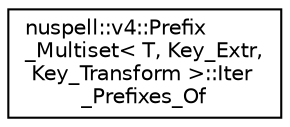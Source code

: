 digraph "Graphical Class Hierarchy"
{
 // LATEX_PDF_SIZE
  edge [fontname="Helvetica",fontsize="10",labelfontname="Helvetica",labelfontsize="10"];
  node [fontname="Helvetica",fontsize="10",shape=record];
  rankdir="LR";
  Node0 [label="nuspell::v4::Prefix\l_Multiset\< T, Key_Extr,\l Key_Transform \>::Iter\l_Prefixes_Of",height=0.2,width=0.4,color="black", fillcolor="white", style="filled",URL="$classnuspell_1_1v4_1_1_prefix___multiset_1_1_iter___prefixes___of.html",tooltip=" "];
}
